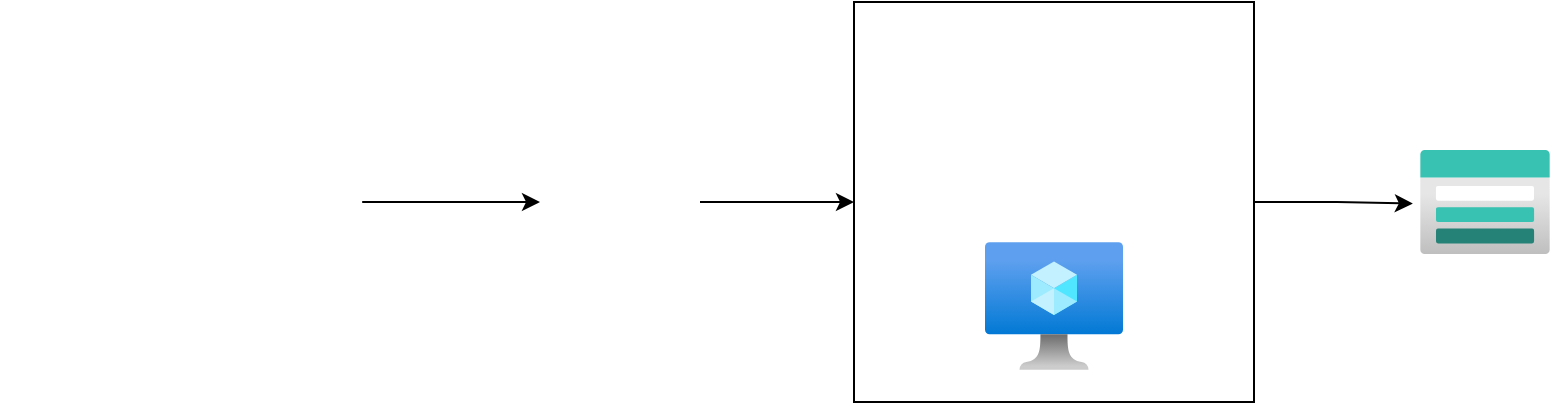 <mxfile version="24.6.4" type="google">
  <diagram name="Page-1" id="8zlUMFxMrpSi5mJFEOxJ">
    <mxGraphModel grid="1" page="1" gridSize="10" guides="1" tooltips="1" connect="1" arrows="1" fold="1" pageScale="1" pageWidth="850" pageHeight="1100" math="0" shadow="0">
      <root>
        <mxCell id="0" />
        <mxCell id="1" parent="0" />
        <mxCell id="qze9X4BzWvqvL0efGhEi-3" value="" style="whiteSpace=wrap;html=1;aspect=fixed;" vertex="1" parent="1">
          <mxGeometry x="257" y="190" width="200" height="200" as="geometry" />
        </mxCell>
        <mxCell id="qze9X4BzWvqvL0efGhEi-4" value="" style="shape=image;imageAspect=0;aspect=fixed;verticalLabelPosition=bottom;verticalAlign=top;image=https://www.myqnap.org/wp-content/uploads/airflow-logo.png;" vertex="1" parent="1">
          <mxGeometry x="307" y="192" width="100" height="100" as="geometry" />
        </mxCell>
        <mxCell id="qze9X4BzWvqvL0efGhEi-5" value="" style="image;aspect=fixed;html=1;points=[];align=center;fontSize=12;image=img/lib/azure2/compute/Virtual_Machine.svg;" vertex="1" parent="1">
          <mxGeometry x="322.5" y="310" width="69" height="64" as="geometry" />
        </mxCell>
        <mxCell id="qze9X4BzWvqvL0efGhEi-10" style="edgeStyle=orthogonalEdgeStyle;rounded=0;orthogonalLoop=1;jettySize=auto;html=1;entryX=0;entryY=0.5;entryDx=0;entryDy=0;" edge="1" parent="1" source="qze9X4BzWvqvL0efGhEi-7" target="qze9X4BzWvqvL0efGhEi-3">
          <mxGeometry relative="1" as="geometry" />
        </mxCell>
        <mxCell id="qze9X4BzWvqvL0efGhEi-7" value="" style="shape=image;imageAspect=0;aspect=fixed;verticalLabelPosition=bottom;verticalAlign=top;image=https://i.imgur.com/gixjL0a.png;" vertex="1" parent="1">
          <mxGeometry x="100" y="250" width="80" height="80" as="geometry" />
        </mxCell>
        <mxCell id="qze9X4BzWvqvL0efGhEi-11" value="" style="image;aspect=fixed;html=1;points=[];align=center;fontSize=12;image=img/lib/azure2/storage/Storage_Accounts.svg;" vertex="1" parent="1">
          <mxGeometry x="540" y="264" width="65" height="52" as="geometry" />
        </mxCell>
        <mxCell id="qze9X4BzWvqvL0efGhEi-12" style="edgeStyle=orthogonalEdgeStyle;rounded=0;orthogonalLoop=1;jettySize=auto;html=1;exitX=1;exitY=0.5;exitDx=0;exitDy=0;entryX=-0.055;entryY=0.515;entryDx=0;entryDy=0;entryPerimeter=0;" edge="1" parent="1" source="qze9X4BzWvqvL0efGhEi-3" target="qze9X4BzWvqvL0efGhEi-11">
          <mxGeometry relative="1" as="geometry" />
        </mxCell>
        <mxCell id="pwUSX2zNDBg0WL_xRXAb-4" value="" style="edgeStyle=orthogonalEdgeStyle;rounded=0;orthogonalLoop=1;jettySize=auto;html=1;" edge="1" parent="1" source="pwUSX2zNDBg0WL_xRXAb-3" target="qze9X4BzWvqvL0efGhEi-7">
          <mxGeometry relative="1" as="geometry" />
        </mxCell>
        <mxCell id="pwUSX2zNDBg0WL_xRXAb-3" value="" style="shape=image;imageAspect=0;aspect=fixed;verticalLabelPosition=bottom;verticalAlign=top;image=https://upload.wikimedia.org/wikipedia/commons/7/7c/Kaggle_logo.png;" vertex="1" parent="1">
          <mxGeometry x="-170" y="255" width="181.09" height="70" as="geometry" />
        </mxCell>
      </root>
    </mxGraphModel>
  </diagram>
</mxfile>
